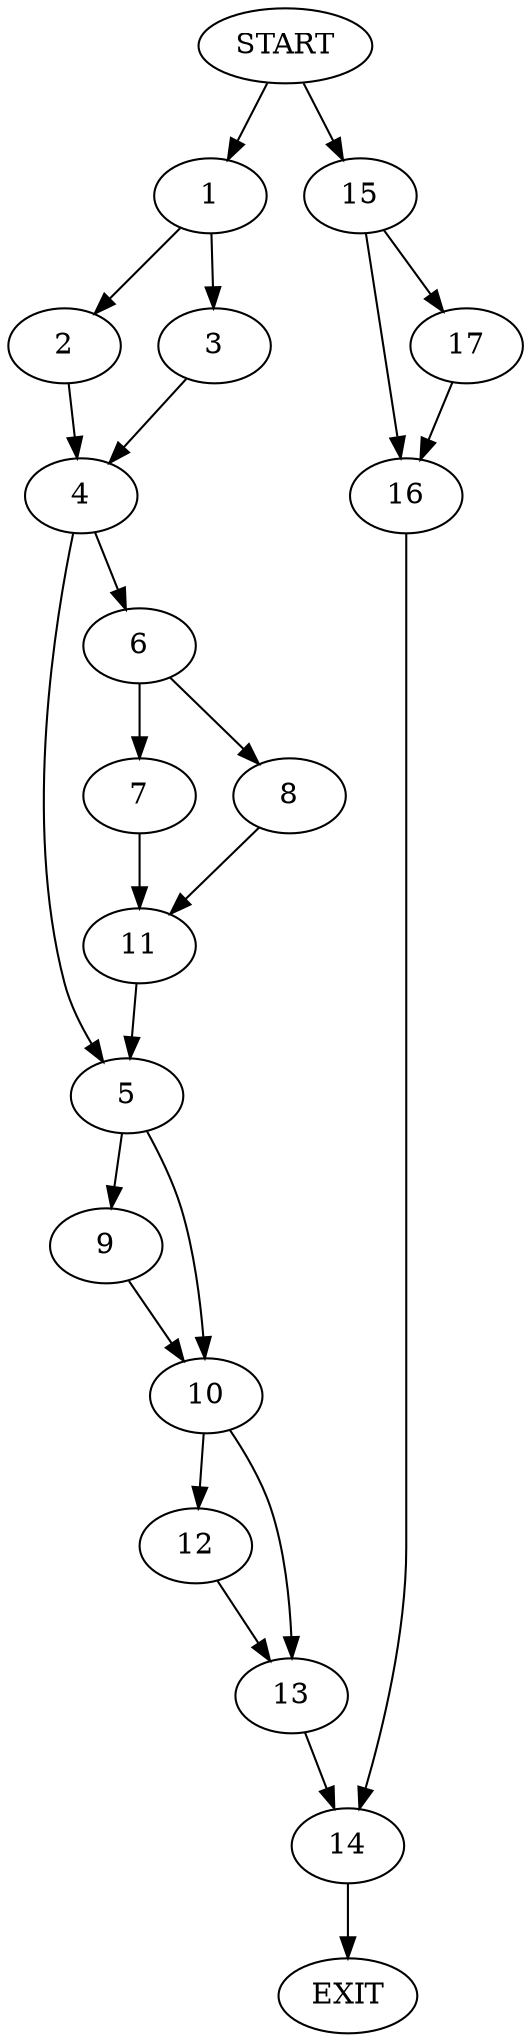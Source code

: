 digraph {
0 [label="START"]
18 [label="EXIT"]
0 -> 1
1 -> 2
1 -> 3
3 -> 4
2 -> 4
4 -> 5
4 -> 6
6 -> 7
6 -> 8
5 -> 9
5 -> 10
7 -> 11
8 -> 11
11 -> 5
9 -> 10
10 -> 12
10 -> 13
12 -> 13
13 -> 14
14 -> 18
0 -> 15
15 -> 16
15 -> 17
16 -> 14
17 -> 16
}
